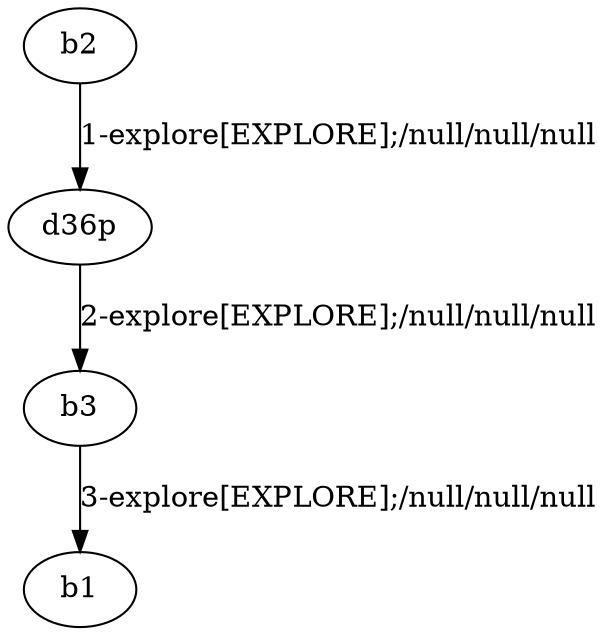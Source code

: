 # Total number of goals covered by this test: 1
# b3 --> b1

digraph g {
"b2" -> "d36p" [label = "1-explore[EXPLORE];/null/null/null"];
"d36p" -> "b3" [label = "2-explore[EXPLORE];/null/null/null"];
"b3" -> "b1" [label = "3-explore[EXPLORE];/null/null/null"];
}